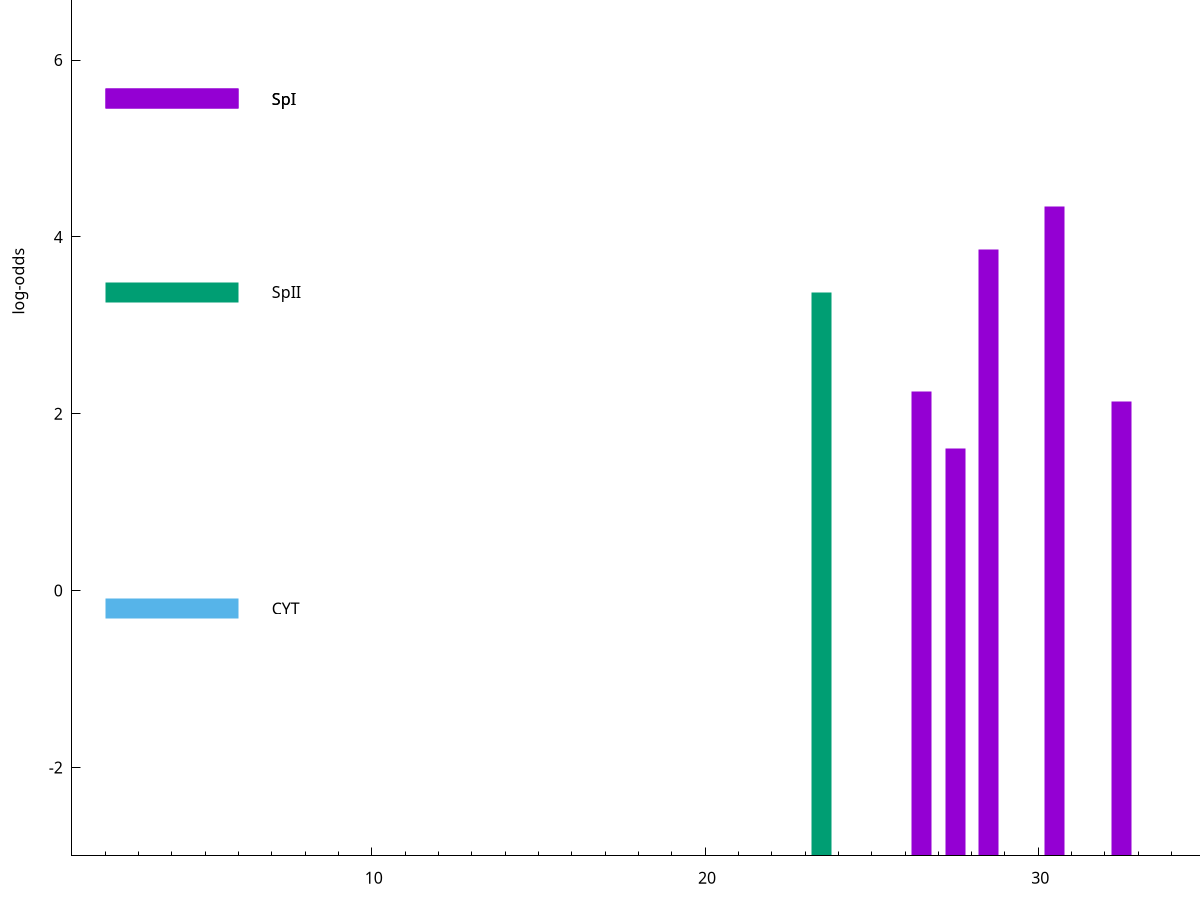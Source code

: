 set title "LipoP predictions for SRR5666568.gff"
set size 2., 1.4
set xrange [1:70] 
set mxtics 10
set yrange [-3:10]
set y2range [0:13]
set ylabel "log-odds"
set term postscript eps color solid "Helvetica" 30
set output "SRR5666568.gff352.eps"
set arrow from 2,5.56045 to 6,5.56045 nohead lt 1 lw 20
set label "SpI" at 7,5.56045
set arrow from 2,3.37635 to 6,3.37635 nohead lt 2 lw 20
set label "SpII" at 7,3.37635
set arrow from 2,-0.200913 to 6,-0.200913 nohead lt 3 lw 20
set label "CYT" at 7,-0.200913
set arrow from 2,5.56045 to 6,5.56045 nohead lt 1 lw 20
set label "SpI" at 7,5.56045
# NOTE: The scores below are the log-odds scores with the threshold
# NOTE: subtracted (a hack to make gnuplot make the histogram all
# NOTE: look nice).
plot "-" axes x1y2 title "" with impulses lt 2 lw 20, "-" axes x1y2 title "" with impulses lt 1 lw 20
23.500000 6.373620
e
30.500000 7.338050
28.500000 6.851800
26.500000 5.256750
32.500000 5.139600
27.500000 4.612240
e
exit

